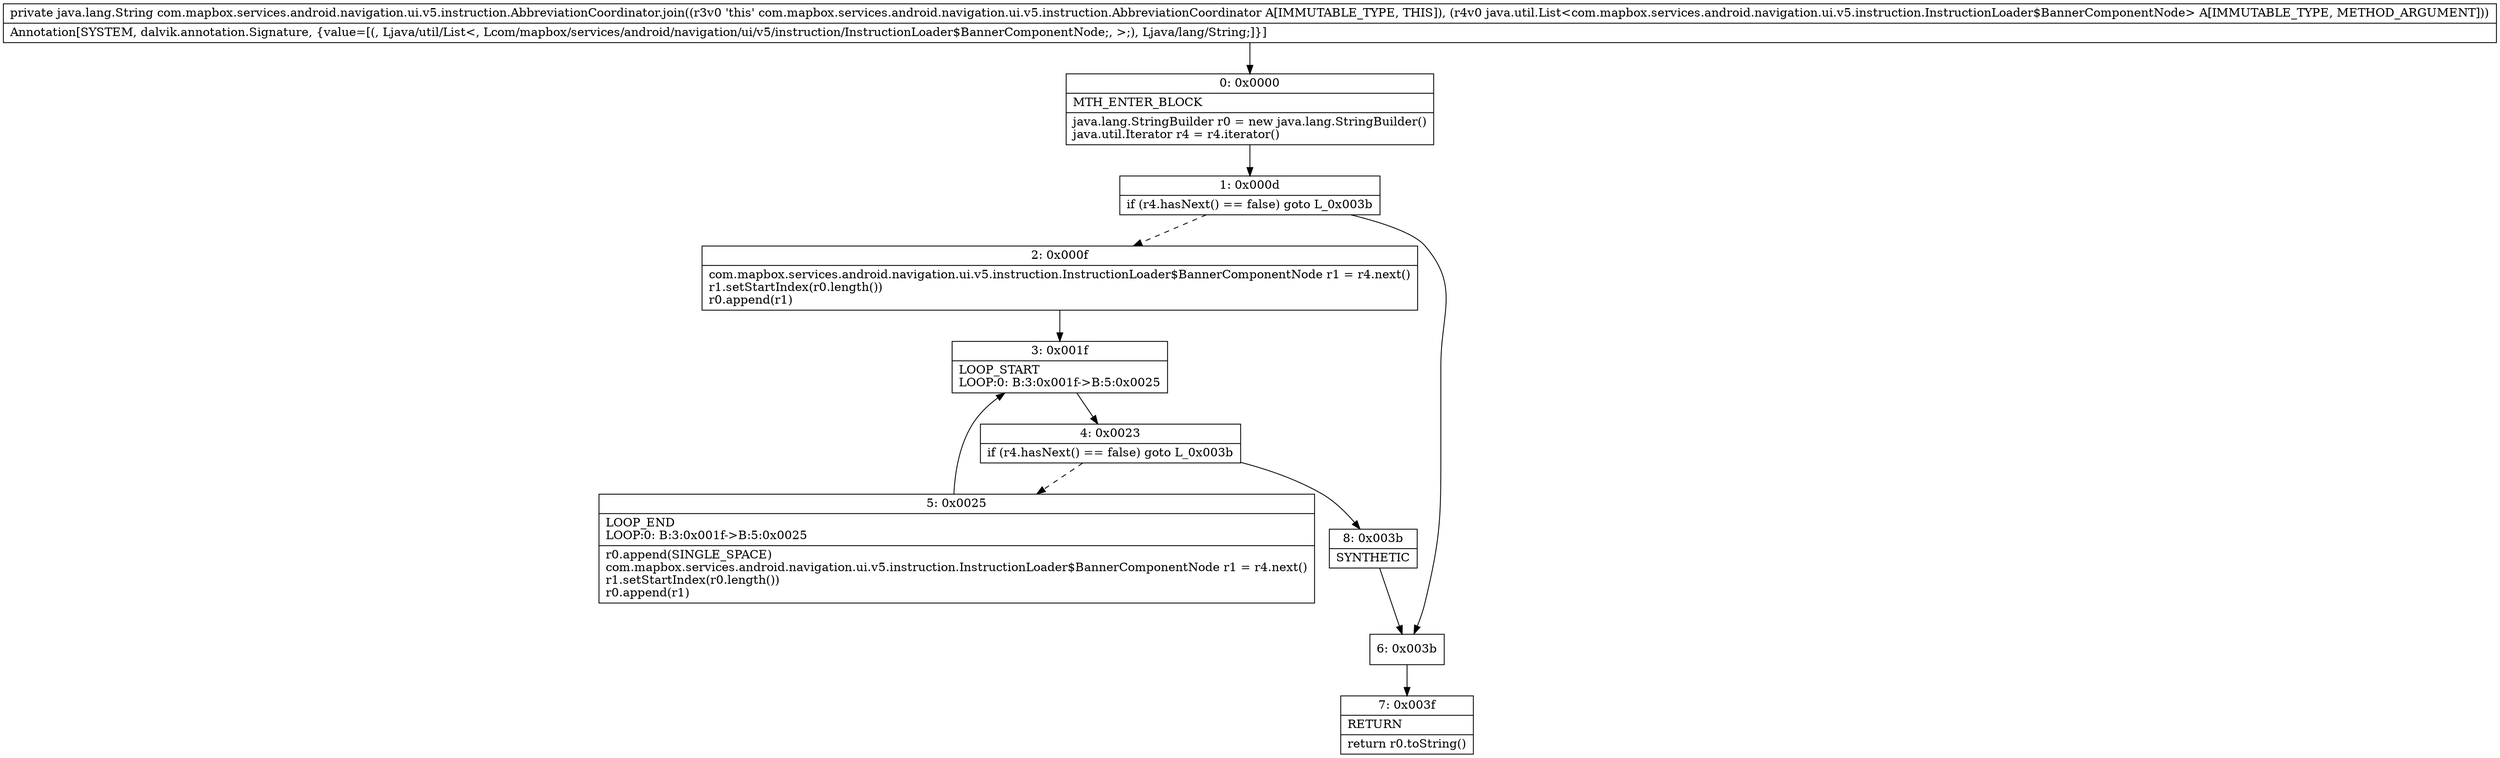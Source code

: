 digraph "CFG forcom.mapbox.services.android.navigation.ui.v5.instruction.AbbreviationCoordinator.join(Ljava\/util\/List;)Ljava\/lang\/String;" {
Node_0 [shape=record,label="{0\:\ 0x0000|MTH_ENTER_BLOCK\l|java.lang.StringBuilder r0 = new java.lang.StringBuilder()\ljava.util.Iterator r4 = r4.iterator()\l}"];
Node_1 [shape=record,label="{1\:\ 0x000d|if (r4.hasNext() == false) goto L_0x003b\l}"];
Node_2 [shape=record,label="{2\:\ 0x000f|com.mapbox.services.android.navigation.ui.v5.instruction.InstructionLoader$BannerComponentNode r1 = r4.next()\lr1.setStartIndex(r0.length())\lr0.append(r1)\l}"];
Node_3 [shape=record,label="{3\:\ 0x001f|LOOP_START\lLOOP:0: B:3:0x001f\-\>B:5:0x0025\l}"];
Node_4 [shape=record,label="{4\:\ 0x0023|if (r4.hasNext() == false) goto L_0x003b\l}"];
Node_5 [shape=record,label="{5\:\ 0x0025|LOOP_END\lLOOP:0: B:3:0x001f\-\>B:5:0x0025\l|r0.append(SINGLE_SPACE)\lcom.mapbox.services.android.navigation.ui.v5.instruction.InstructionLoader$BannerComponentNode r1 = r4.next()\lr1.setStartIndex(r0.length())\lr0.append(r1)\l}"];
Node_6 [shape=record,label="{6\:\ 0x003b}"];
Node_7 [shape=record,label="{7\:\ 0x003f|RETURN\l|return r0.toString()\l}"];
Node_8 [shape=record,label="{8\:\ 0x003b|SYNTHETIC\l}"];
MethodNode[shape=record,label="{private java.lang.String com.mapbox.services.android.navigation.ui.v5.instruction.AbbreviationCoordinator.join((r3v0 'this' com.mapbox.services.android.navigation.ui.v5.instruction.AbbreviationCoordinator A[IMMUTABLE_TYPE, THIS]), (r4v0 java.util.List\<com.mapbox.services.android.navigation.ui.v5.instruction.InstructionLoader$BannerComponentNode\> A[IMMUTABLE_TYPE, METHOD_ARGUMENT]))  | Annotation[SYSTEM, dalvik.annotation.Signature, \{value=[(, Ljava\/util\/List\<, Lcom\/mapbox\/services\/android\/navigation\/ui\/v5\/instruction\/InstructionLoader$BannerComponentNode;, \>;), Ljava\/lang\/String;]\}]\l}"];
MethodNode -> Node_0;
Node_0 -> Node_1;
Node_1 -> Node_2[style=dashed];
Node_1 -> Node_6;
Node_2 -> Node_3;
Node_3 -> Node_4;
Node_4 -> Node_5[style=dashed];
Node_4 -> Node_8;
Node_5 -> Node_3;
Node_6 -> Node_7;
Node_8 -> Node_6;
}

